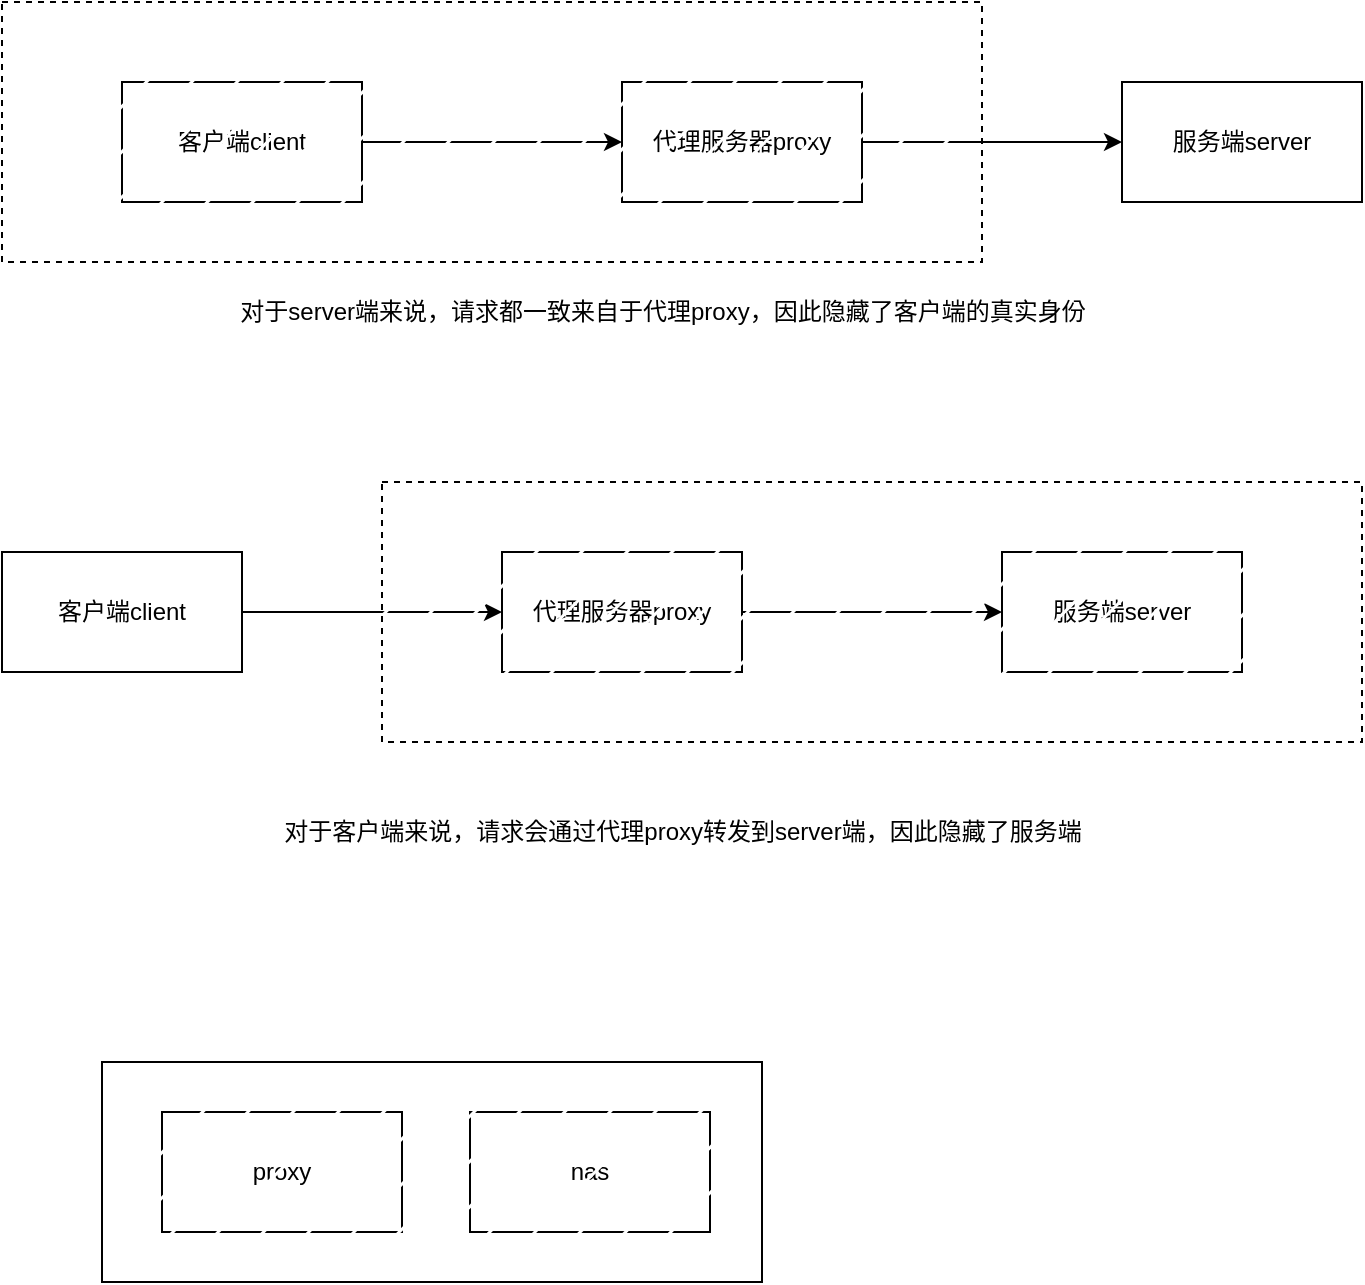 <mxfile version="22.0.8" type="github">
  <diagram name="第 1 页" id="gK5NTp8SZCyf67gfucFM">
    <mxGraphModel dx="936" dy="538" grid="1" gridSize="10" guides="1" tooltips="1" connect="1" arrows="1" fold="1" page="1" pageScale="1" pageWidth="827" pageHeight="1169" math="0" shadow="0">
      <root>
        <mxCell id="0" />
        <mxCell id="1" parent="0" />
        <mxCell id="0ZI8QtbClrWlwTJy2sC6-4" style="edgeStyle=orthogonalEdgeStyle;rounded=0;orthogonalLoop=1;jettySize=auto;html=1;exitX=1;exitY=0.5;exitDx=0;exitDy=0;" edge="1" parent="1" source="0ZI8QtbClrWlwTJy2sC6-1" target="0ZI8QtbClrWlwTJy2sC6-2">
          <mxGeometry relative="1" as="geometry" />
        </mxCell>
        <mxCell id="0ZI8QtbClrWlwTJy2sC6-1" value="客户端client" style="rounded=0;whiteSpace=wrap;html=1;" vertex="1" parent="1">
          <mxGeometry x="180" y="40" width="120" height="60" as="geometry" />
        </mxCell>
        <mxCell id="0ZI8QtbClrWlwTJy2sC6-5" style="edgeStyle=orthogonalEdgeStyle;rounded=0;orthogonalLoop=1;jettySize=auto;html=1;exitX=1;exitY=0.5;exitDx=0;exitDy=0;" edge="1" parent="1" source="0ZI8QtbClrWlwTJy2sC6-2" target="0ZI8QtbClrWlwTJy2sC6-3">
          <mxGeometry relative="1" as="geometry" />
        </mxCell>
        <mxCell id="0ZI8QtbClrWlwTJy2sC6-2" value="代理服务器proxy" style="rounded=0;whiteSpace=wrap;html=1;" vertex="1" parent="1">
          <mxGeometry x="430" y="40" width="120" height="60" as="geometry" />
        </mxCell>
        <mxCell id="0ZI8QtbClrWlwTJy2sC6-3" value="服务端server" style="whiteSpace=wrap;html=1;" vertex="1" parent="1">
          <mxGeometry x="680" y="40" width="120" height="60" as="geometry" />
        </mxCell>
        <mxCell id="0ZI8QtbClrWlwTJy2sC6-6" value="对于server端来说，请求都一致来自于代理proxy，因此隐藏了客户端的真实身份" style="text;html=1;align=center;verticalAlign=middle;resizable=0;points=[];autosize=1;strokeColor=none;fillColor=none;" vertex="1" parent="1">
          <mxGeometry x="225" y="140" width="450" height="30" as="geometry" />
        </mxCell>
        <mxCell id="0ZI8QtbClrWlwTJy2sC6-8" value="" style="rounded=0;whiteSpace=wrap;html=1;dashed=1;fillStyle=hatch;" vertex="1" parent="1">
          <mxGeometry x="120" width="490" height="130" as="geometry" />
        </mxCell>
        <mxCell id="0ZI8QtbClrWlwTJy2sC6-9" style="edgeStyle=orthogonalEdgeStyle;rounded=0;orthogonalLoop=1;jettySize=auto;html=1;exitX=1;exitY=0.5;exitDx=0;exitDy=0;" edge="1" parent="1" source="0ZI8QtbClrWlwTJy2sC6-10" target="0ZI8QtbClrWlwTJy2sC6-12">
          <mxGeometry relative="1" as="geometry" />
        </mxCell>
        <mxCell id="0ZI8QtbClrWlwTJy2sC6-10" value="客户端client" style="rounded=0;whiteSpace=wrap;html=1;" vertex="1" parent="1">
          <mxGeometry x="120" y="275" width="120" height="60" as="geometry" />
        </mxCell>
        <mxCell id="0ZI8QtbClrWlwTJy2sC6-11" style="edgeStyle=orthogonalEdgeStyle;rounded=0;orthogonalLoop=1;jettySize=auto;html=1;exitX=1;exitY=0.5;exitDx=0;exitDy=0;" edge="1" parent="1" source="0ZI8QtbClrWlwTJy2sC6-12" target="0ZI8QtbClrWlwTJy2sC6-13">
          <mxGeometry relative="1" as="geometry" />
        </mxCell>
        <mxCell id="0ZI8QtbClrWlwTJy2sC6-12" value="代理服务器proxy" style="rounded=0;whiteSpace=wrap;html=1;" vertex="1" parent="1">
          <mxGeometry x="370" y="275" width="120" height="60" as="geometry" />
        </mxCell>
        <mxCell id="0ZI8QtbClrWlwTJy2sC6-13" value="服务端server" style="whiteSpace=wrap;html=1;" vertex="1" parent="1">
          <mxGeometry x="620" y="275" width="120" height="60" as="geometry" />
        </mxCell>
        <mxCell id="0ZI8QtbClrWlwTJy2sC6-14" value="" style="rounded=0;whiteSpace=wrap;html=1;dashed=1;fillStyle=hatch;" vertex="1" parent="1">
          <mxGeometry x="310" y="240" width="490" height="130" as="geometry" />
        </mxCell>
        <mxCell id="0ZI8QtbClrWlwTJy2sC6-16" value="对于客户端来说，请求会通过代理proxy转发到server端，因此隐藏了服务端" style="text;html=1;align=center;verticalAlign=middle;resizable=0;points=[];autosize=1;strokeColor=none;fillColor=none;" vertex="1" parent="1">
          <mxGeometry x="250" y="400" width="420" height="30" as="geometry" />
        </mxCell>
        <mxCell id="0ZI8QtbClrWlwTJy2sC6-17" value="nas" style="rounded=0;whiteSpace=wrap;html=1;" vertex="1" parent="1">
          <mxGeometry x="354" y="555" width="120" height="60" as="geometry" />
        </mxCell>
        <mxCell id="0ZI8QtbClrWlwTJy2sC6-18" value="proxy" style="rounded=0;whiteSpace=wrap;html=1;" vertex="1" parent="1">
          <mxGeometry x="200" y="555" width="120" height="60" as="geometry" />
        </mxCell>
        <mxCell id="0ZI8QtbClrWlwTJy2sC6-19" value="" style="rounded=0;whiteSpace=wrap;html=1;fillStyle=hatch;" vertex="1" parent="1">
          <mxGeometry x="170" y="530" width="330" height="110" as="geometry" />
        </mxCell>
      </root>
    </mxGraphModel>
  </diagram>
</mxfile>
